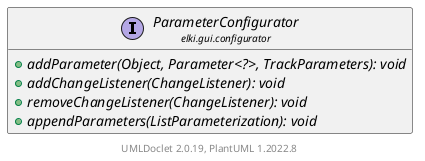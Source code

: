 @startuml
    remove .*\.(Instance|Par|Parameterizer|Factory)$
    set namespaceSeparator none
    hide empty fields
    hide empty methods

    interface "<size:14>ParameterConfigurator\n<size:10>elki.gui.configurator" as elki.gui.configurator.ParameterConfigurator [[ParameterConfigurator.html]] {
        {abstract} +addParameter(Object, Parameter<?>, TrackParameters): void
        {abstract} +addChangeListener(ChangeListener): void
        {abstract} +removeChangeListener(ChangeListener): void
        {abstract} +appendParameters(ListParameterization): void
    }

    center footer UMLDoclet 2.0.19, PlantUML 1.2022.8
@enduml
